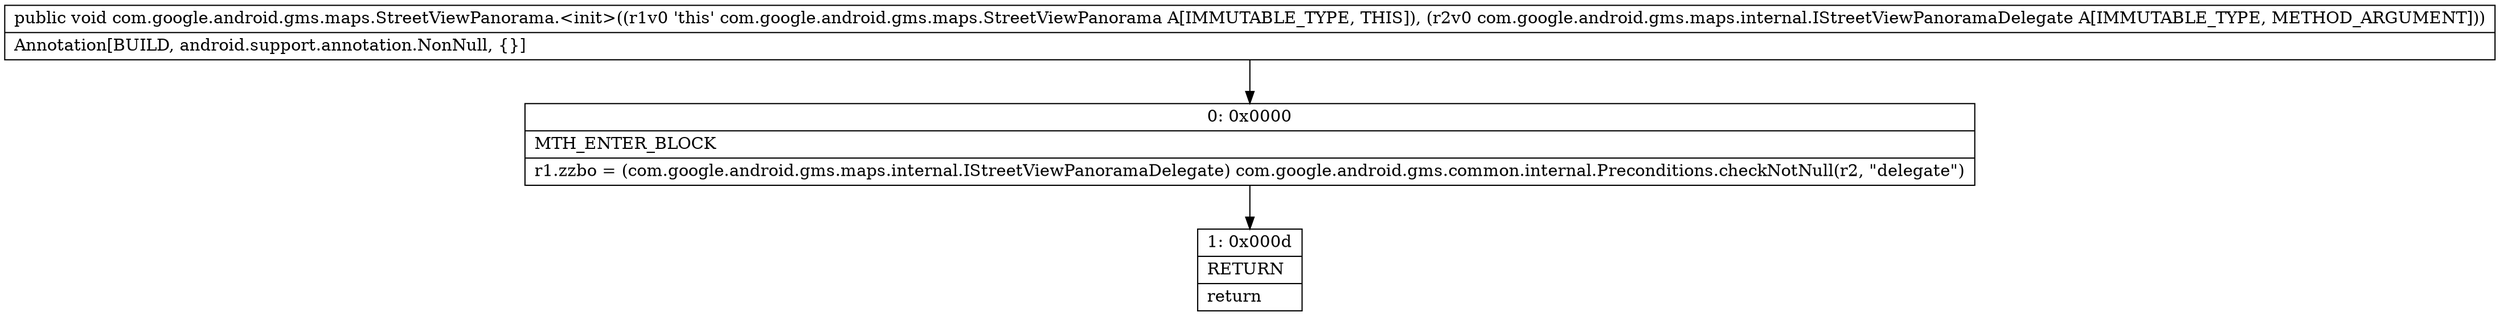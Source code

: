 digraph "CFG forcom.google.android.gms.maps.StreetViewPanorama.\<init\>(Lcom\/google\/android\/gms\/maps\/internal\/IStreetViewPanoramaDelegate;)V" {
Node_0 [shape=record,label="{0\:\ 0x0000|MTH_ENTER_BLOCK\l|r1.zzbo = (com.google.android.gms.maps.internal.IStreetViewPanoramaDelegate) com.google.android.gms.common.internal.Preconditions.checkNotNull(r2, \"delegate\")\l}"];
Node_1 [shape=record,label="{1\:\ 0x000d|RETURN\l|return\l}"];
MethodNode[shape=record,label="{public void com.google.android.gms.maps.StreetViewPanorama.\<init\>((r1v0 'this' com.google.android.gms.maps.StreetViewPanorama A[IMMUTABLE_TYPE, THIS]), (r2v0 com.google.android.gms.maps.internal.IStreetViewPanoramaDelegate A[IMMUTABLE_TYPE, METHOD_ARGUMENT]))  | Annotation[BUILD, android.support.annotation.NonNull, \{\}]\l}"];
MethodNode -> Node_0;
Node_0 -> Node_1;
}

